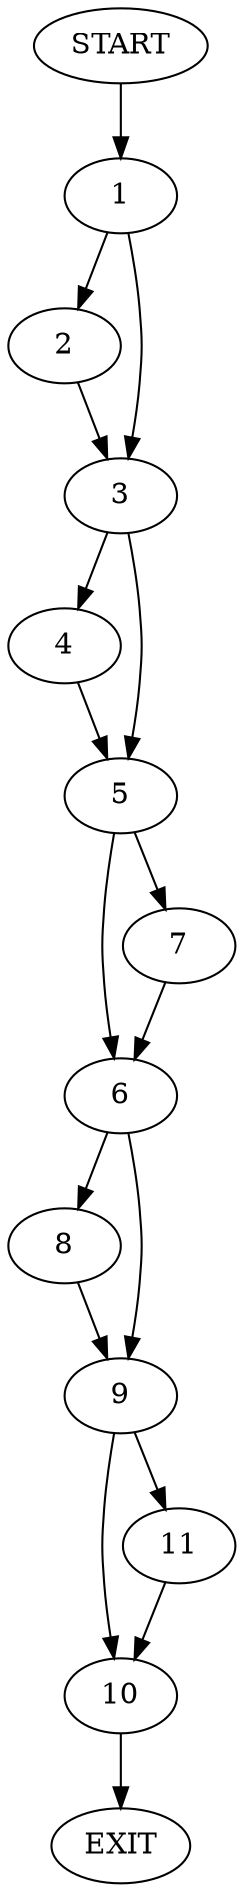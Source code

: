 digraph {
0 [label="START"]
12 [label="EXIT"]
0 -> 1
1 -> 2
1 -> 3
3 -> 4
3 -> 5
2 -> 3
4 -> 5
5 -> 6
5 -> 7
6 -> 8
6 -> 9
7 -> 6
8 -> 9
9 -> 10
9 -> 11
11 -> 10
10 -> 12
}
